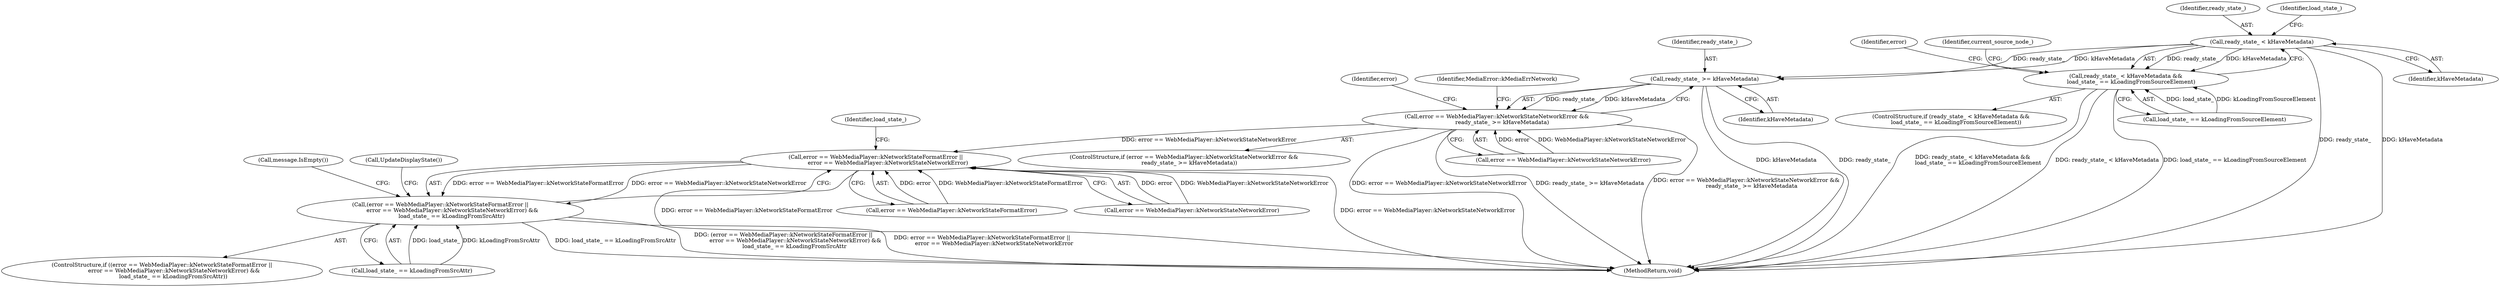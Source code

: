 digraph "0_Chrome_4504a474c069d07104237d0c03bfce7b29a42de6_0@API" {
"1000143" [label="(Call,ready_state_ < kHaveMetadata)"];
"1000142" [label="(Call,ready_state_ < kHaveMetadata &&\n      load_state_ == kLoadingFromSourceElement)"];
"1000197" [label="(Call,ready_state_ >= kHaveMetadata)"];
"1000193" [label="(Call,error == WebMediaPlayer::kNetworkStateNetworkError &&\n      ready_state_ >= kHaveMetadata)"];
"1000218" [label="(Call,error == WebMediaPlayer::kNetworkStateFormatError ||\n              error == WebMediaPlayer::kNetworkStateNetworkError)"];
"1000217" [label="(Call,(error == WebMediaPlayer::kNetworkStateFormatError ||\n              error == WebMediaPlayer::kNetworkStateNetworkError) &&\n             load_state_ == kLoadingFromSrcAttr)"];
"1000219" [label="(Call,error == WebMediaPlayer::kNetworkStateFormatError)"];
"1000195" [label="(Identifier,error)"];
"1000143" [label="(Call,ready_state_ < kHaveMetadata)"];
"1000216" [label="(ControlStructure,if ((error == WebMediaPlayer::kNetworkStateFormatError ||\n              error == WebMediaPlayer::kNetworkStateNetworkError) &&\n             load_state_ == kLoadingFromSrcAttr))"];
"1000198" [label="(Identifier,ready_state_)"];
"1000197" [label="(Call,ready_state_ >= kHaveMetadata)"];
"1000230" [label="(Call,message.IsEmpty())"];
"1000222" [label="(Call,error == WebMediaPlayer::kNetworkStateNetworkError)"];
"1000142" [label="(Call,ready_state_ < kHaveMetadata &&\n      load_state_ == kLoadingFromSourceElement)"];
"1000208" [label="(Identifier,error)"];
"1000144" [label="(Identifier,ready_state_)"];
"1000192" [label="(ControlStructure,if (error == WebMediaPlayer::kNetworkStateNetworkError &&\n      ready_state_ >= kHaveMetadata))"];
"1000218" [label="(Call,error == WebMediaPlayer::kNetworkStateFormatError ||\n              error == WebMediaPlayer::kNetworkStateNetworkError)"];
"1000141" [label="(ControlStructure,if (ready_state_ < kHaveMetadata &&\n      load_state_ == kLoadingFromSourceElement))"];
"1000226" [label="(Identifier,load_state_)"];
"1000194" [label="(Call,error == WebMediaPlayer::kNetworkStateNetworkError)"];
"1000203" [label="(Identifier,MediaError::kMediaErrNetwork)"];
"1000245" [label="(MethodReturn,void)"];
"1000244" [label="(Call,UpdateDisplayState())"];
"1000225" [label="(Call,load_state_ == kLoadingFromSrcAttr)"];
"1000146" [label="(Call,load_state_ == kLoadingFromSourceElement)"];
"1000199" [label="(Identifier,kHaveMetadata)"];
"1000193" [label="(Call,error == WebMediaPlayer::kNetworkStateNetworkError &&\n      ready_state_ >= kHaveMetadata)"];
"1000151" [label="(Identifier,current_source_node_)"];
"1000147" [label="(Identifier,load_state_)"];
"1000217" [label="(Call,(error == WebMediaPlayer::kNetworkStateFormatError ||\n              error == WebMediaPlayer::kNetworkStateNetworkError) &&\n             load_state_ == kLoadingFromSrcAttr)"];
"1000145" [label="(Identifier,kHaveMetadata)"];
"1000143" -> "1000142"  [label="AST: "];
"1000143" -> "1000145"  [label="CFG: "];
"1000144" -> "1000143"  [label="AST: "];
"1000145" -> "1000143"  [label="AST: "];
"1000147" -> "1000143"  [label="CFG: "];
"1000142" -> "1000143"  [label="CFG: "];
"1000143" -> "1000245"  [label="DDG: ready_state_"];
"1000143" -> "1000245"  [label="DDG: kHaveMetadata"];
"1000143" -> "1000142"  [label="DDG: ready_state_"];
"1000143" -> "1000142"  [label="DDG: kHaveMetadata"];
"1000143" -> "1000197"  [label="DDG: ready_state_"];
"1000143" -> "1000197"  [label="DDG: kHaveMetadata"];
"1000142" -> "1000141"  [label="AST: "];
"1000142" -> "1000146"  [label="CFG: "];
"1000146" -> "1000142"  [label="AST: "];
"1000151" -> "1000142"  [label="CFG: "];
"1000195" -> "1000142"  [label="CFG: "];
"1000142" -> "1000245"  [label="DDG: ready_state_ < kHaveMetadata &&\n      load_state_ == kLoadingFromSourceElement"];
"1000142" -> "1000245"  [label="DDG: ready_state_ < kHaveMetadata"];
"1000142" -> "1000245"  [label="DDG: load_state_ == kLoadingFromSourceElement"];
"1000146" -> "1000142"  [label="DDG: load_state_"];
"1000146" -> "1000142"  [label="DDG: kLoadingFromSourceElement"];
"1000197" -> "1000193"  [label="AST: "];
"1000197" -> "1000199"  [label="CFG: "];
"1000198" -> "1000197"  [label="AST: "];
"1000199" -> "1000197"  [label="AST: "];
"1000193" -> "1000197"  [label="CFG: "];
"1000197" -> "1000245"  [label="DDG: kHaveMetadata"];
"1000197" -> "1000245"  [label="DDG: ready_state_"];
"1000197" -> "1000193"  [label="DDG: ready_state_"];
"1000197" -> "1000193"  [label="DDG: kHaveMetadata"];
"1000193" -> "1000192"  [label="AST: "];
"1000193" -> "1000194"  [label="CFG: "];
"1000194" -> "1000193"  [label="AST: "];
"1000203" -> "1000193"  [label="CFG: "];
"1000208" -> "1000193"  [label="CFG: "];
"1000193" -> "1000245"  [label="DDG: error == WebMediaPlayer::kNetworkStateNetworkError"];
"1000193" -> "1000245"  [label="DDG: ready_state_ >= kHaveMetadata"];
"1000193" -> "1000245"  [label="DDG: error == WebMediaPlayer::kNetworkStateNetworkError &&\n      ready_state_ >= kHaveMetadata"];
"1000194" -> "1000193"  [label="DDG: error"];
"1000194" -> "1000193"  [label="DDG: WebMediaPlayer::kNetworkStateNetworkError"];
"1000193" -> "1000218"  [label="DDG: error == WebMediaPlayer::kNetworkStateNetworkError"];
"1000218" -> "1000217"  [label="AST: "];
"1000218" -> "1000219"  [label="CFG: "];
"1000218" -> "1000222"  [label="CFG: "];
"1000219" -> "1000218"  [label="AST: "];
"1000222" -> "1000218"  [label="AST: "];
"1000226" -> "1000218"  [label="CFG: "];
"1000217" -> "1000218"  [label="CFG: "];
"1000218" -> "1000245"  [label="DDG: error == WebMediaPlayer::kNetworkStateFormatError"];
"1000218" -> "1000245"  [label="DDG: error == WebMediaPlayer::kNetworkStateNetworkError"];
"1000218" -> "1000217"  [label="DDG: error == WebMediaPlayer::kNetworkStateFormatError"];
"1000218" -> "1000217"  [label="DDG: error == WebMediaPlayer::kNetworkStateNetworkError"];
"1000219" -> "1000218"  [label="DDG: error"];
"1000219" -> "1000218"  [label="DDG: WebMediaPlayer::kNetworkStateFormatError"];
"1000222" -> "1000218"  [label="DDG: error"];
"1000222" -> "1000218"  [label="DDG: WebMediaPlayer::kNetworkStateNetworkError"];
"1000217" -> "1000216"  [label="AST: "];
"1000217" -> "1000225"  [label="CFG: "];
"1000225" -> "1000217"  [label="AST: "];
"1000230" -> "1000217"  [label="CFG: "];
"1000244" -> "1000217"  [label="CFG: "];
"1000217" -> "1000245"  [label="DDG: load_state_ == kLoadingFromSrcAttr"];
"1000217" -> "1000245"  [label="DDG: (error == WebMediaPlayer::kNetworkStateFormatError ||\n              error == WebMediaPlayer::kNetworkStateNetworkError) &&\n             load_state_ == kLoadingFromSrcAttr"];
"1000217" -> "1000245"  [label="DDG: error == WebMediaPlayer::kNetworkStateFormatError ||\n              error == WebMediaPlayer::kNetworkStateNetworkError"];
"1000225" -> "1000217"  [label="DDG: load_state_"];
"1000225" -> "1000217"  [label="DDG: kLoadingFromSrcAttr"];
}
